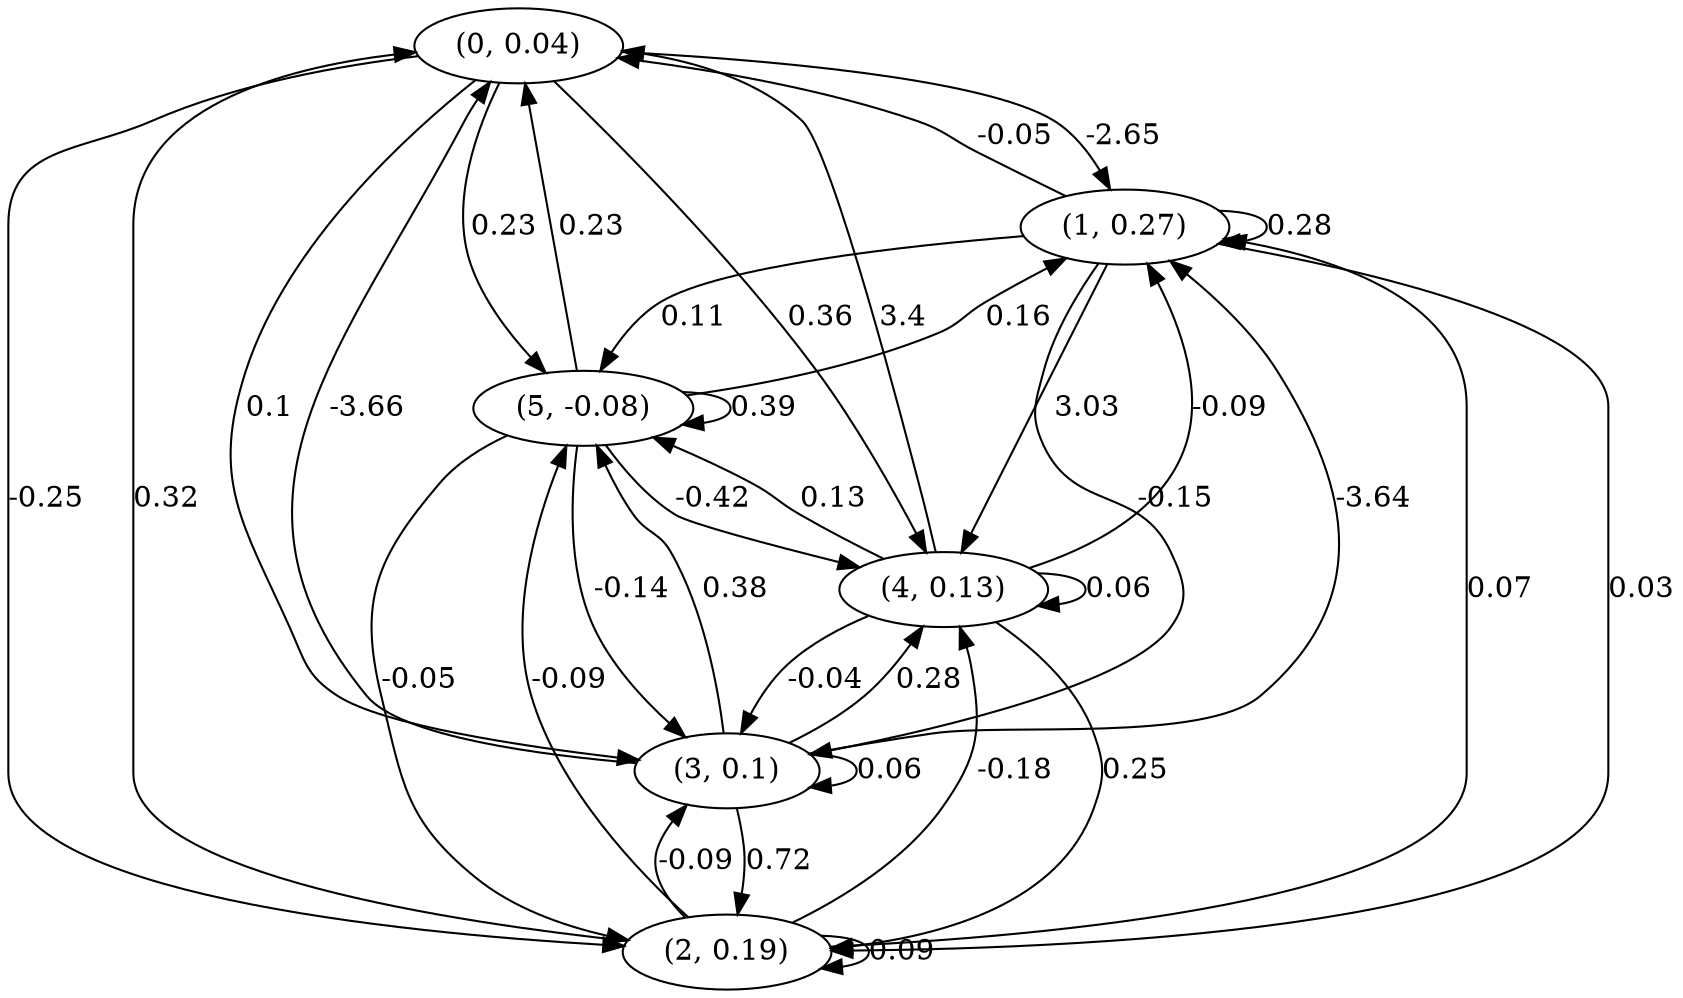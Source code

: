 digraph {
    0 [ label = "(0, 0.04)" ]
    1 [ label = "(1, 0.27)" ]
    2 [ label = "(2, 0.19)" ]
    3 [ label = "(3, 0.1)" ]
    4 [ label = "(4, 0.13)" ]
    5 [ label = "(5, -0.08)" ]
    1 -> 1 [ label = "0.28" ]
    2 -> 2 [ label = "0.09" ]
    3 -> 3 [ label = "0.06" ]
    4 -> 4 [ label = "0.06" ]
    5 -> 5 [ label = "0.39" ]
    1 -> 0 [ label = "-0.05" ]
    2 -> 0 [ label = "0.32" ]
    3 -> 0 [ label = "-3.66" ]
    4 -> 0 [ label = "3.4" ]
    5 -> 0 [ label = "0.23" ]
    0 -> 1 [ label = "-2.65" ]
    2 -> 1 [ label = "0.07" ]
    3 -> 1 [ label = "-3.64" ]
    4 -> 1 [ label = "-0.09" ]
    5 -> 1 [ label = "0.16" ]
    0 -> 2 [ label = "-0.25" ]
    1 -> 2 [ label = "0.03" ]
    3 -> 2 [ label = "0.72" ]
    4 -> 2 [ label = "0.25" ]
    5 -> 2 [ label = "-0.05" ]
    0 -> 3 [ label = "0.1" ]
    1 -> 3 [ label = "-0.15" ]
    2 -> 3 [ label = "-0.09" ]
    4 -> 3 [ label = "-0.04" ]
    5 -> 3 [ label = "-0.14" ]
    0 -> 4 [ label = "0.36" ]
    1 -> 4 [ label = "3.03" ]
    2 -> 4 [ label = "-0.18" ]
    3 -> 4 [ label = "0.28" ]
    5 -> 4 [ label = "-0.42" ]
    0 -> 5 [ label = "0.23" ]
    1 -> 5 [ label = "0.11" ]
    2 -> 5 [ label = "-0.09" ]
    3 -> 5 [ label = "0.38" ]
    4 -> 5 [ label = "0.13" ]
}

